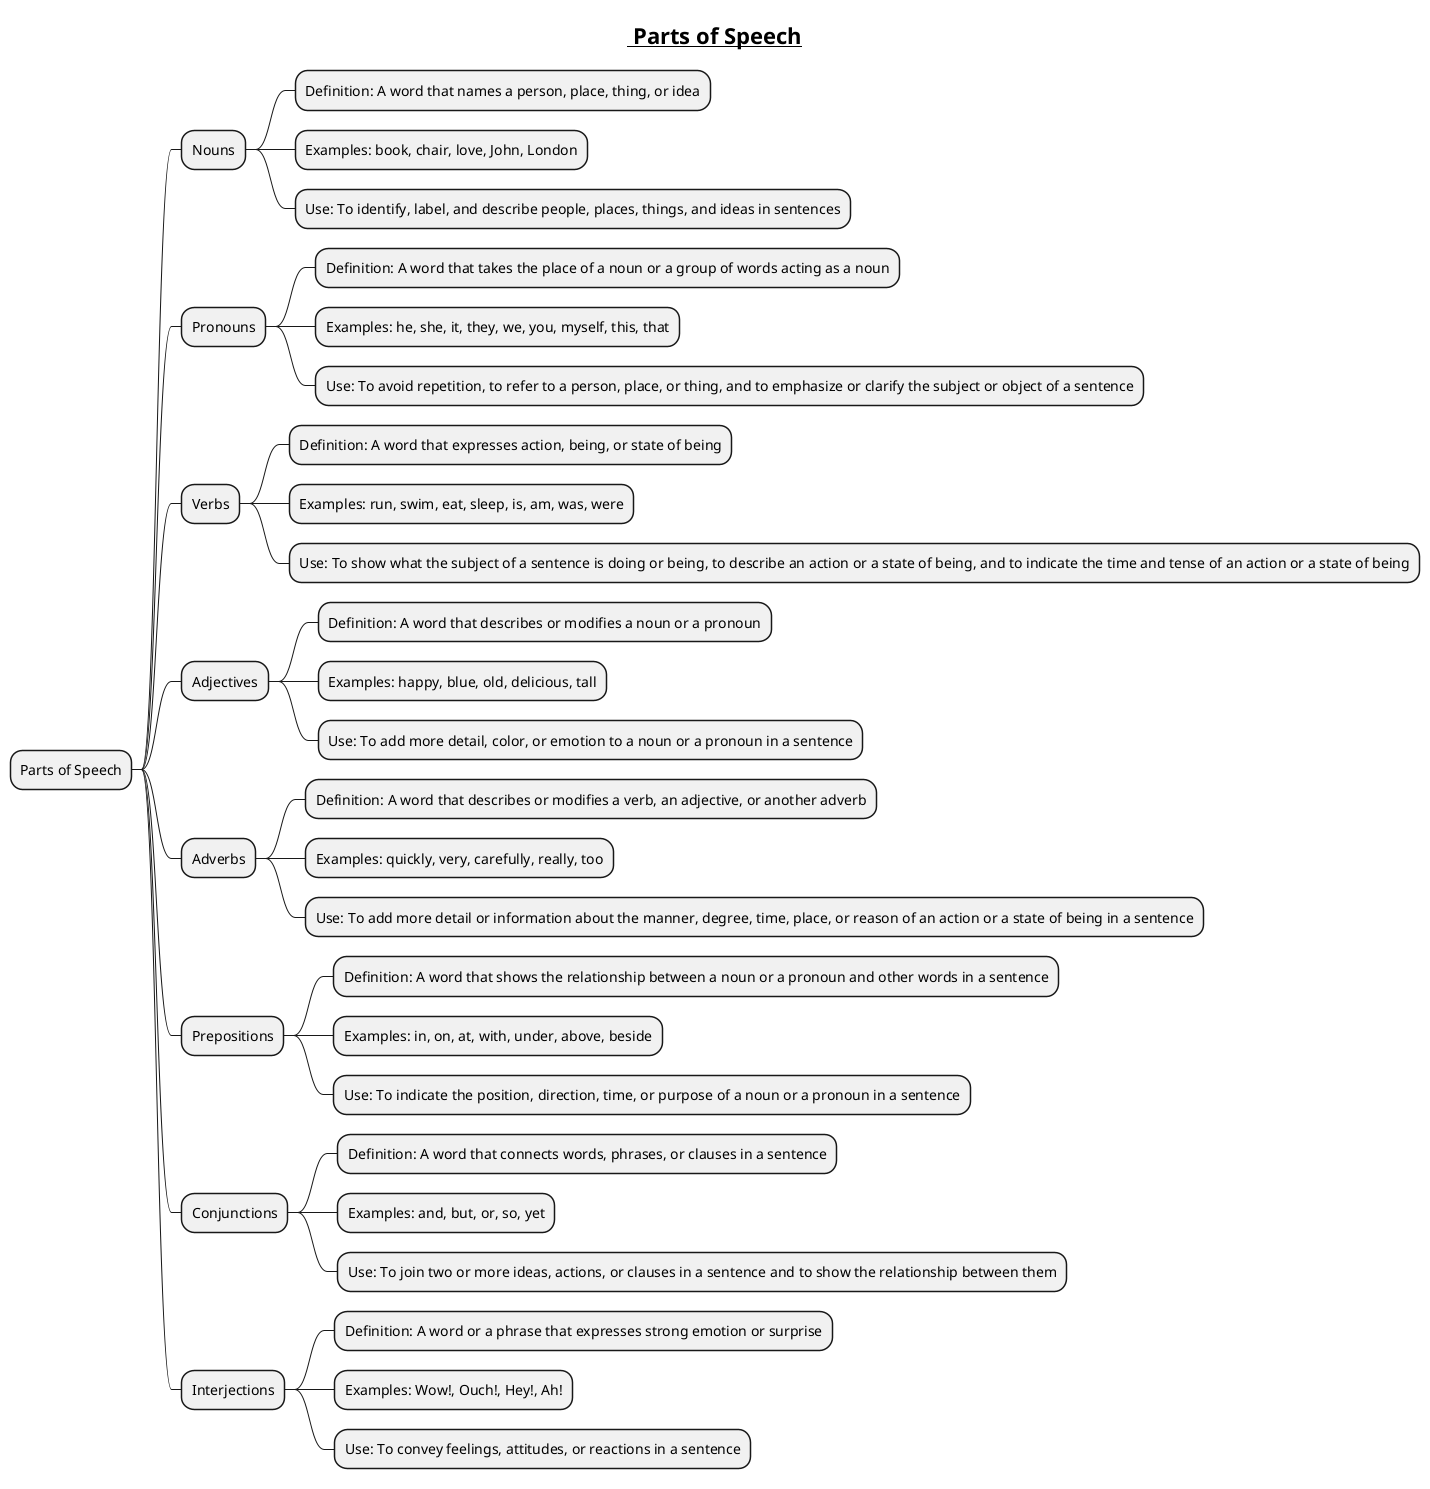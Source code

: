 @startmindmap
title =__ Parts of Speech__

* Parts of Speech
** Nouns
*** Definition: A word that names a person, place, thing, or idea
*** Examples: book, chair, love, John, London
*** Use: To identify, label, and describe people, places, things, and ideas in sentences
** Pronouns
*** Definition: A word that takes the place of a noun or a group of words acting as a noun
*** Examples: he, she, it, they, we, you, myself, this, that
*** Use: To avoid repetition, to refer to a person, place, or thing, and to emphasize or clarify the subject or object of a sentence
** Verbs
*** Definition: A word that expresses action, being, or state of being
*** Examples: run, swim, eat, sleep, is, am, was, were
*** Use: To show what the subject of a sentence is doing or being, to describe an action or a state of being, and to indicate the time and tense of an action or a state of being
** Adjectives
*** Definition: A word that describes or modifies a noun or a pronoun
*** Examples: happy, blue, old, delicious, tall
*** Use: To add more detail, color, or emotion to a noun or a pronoun in a sentence
** Adverbs
*** Definition: A word that describes or modifies a verb, an adjective, or another adverb
*** Examples: quickly, very, carefully, really, too
*** Use: To add more detail or information about the manner, degree, time, place, or reason of an action or a state of being in a sentence
** Prepositions
*** Definition: A word that shows the relationship between a noun or a pronoun and other words in a sentence
*** Examples: in, on, at, with, under, above, beside
*** Use: To indicate the position, direction, time, or purpose of a noun or a pronoun in a sentence
** Conjunctions
*** Definition: A word that connects words, phrases, or clauses in a sentence
*** Examples: and, but, or, so, yet
*** Use: To join two or more ideas, actions, or clauses in a sentence and to show the relationship between them
** Interjections
*** Definition: A word or a phrase that expresses strong emotion or surprise
*** Examples: Wow!, Ouch!, Hey!, Ah!
*** Use: To convey feelings, attitudes, or reactions in a sentence
@endmindmap
